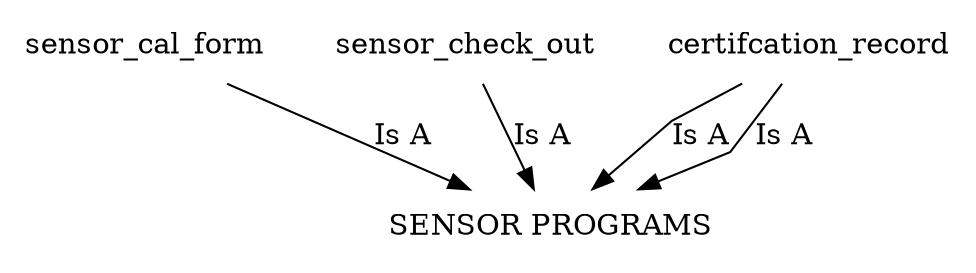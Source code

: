 // The Round Table
digraph {
	graph [landscape=False rankdir=TB size="20,16" splines=polyline]
	node [color=white style=filled]
	node [shape=plaintext]
	sensor_cal_form -> "SENSOR PROGRAMS" [label="Is A"]
	sensor_check_out -> "SENSOR PROGRAMS" [label="Is A"]
	certifcation_record -> "SENSOR PROGRAMS" [label="Is A"]
	certifcation_record -> "SENSOR PROGRAMS" [label="Is A"]
}
